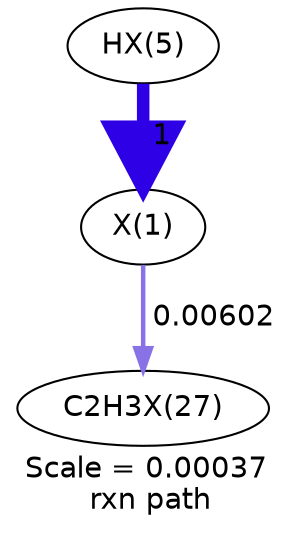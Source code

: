 digraph reaction_paths {
center=1;
s40 -> s39[fontname="Helvetica", style="setlinewidth(6)", arrowsize=3, color="0.7, 1.5, 0.9"
, label=" 1"];
s39 -> s41[fontname="Helvetica", style="setlinewidth(2.14)", arrowsize=1.07, color="0.7, 0.506, 0.9"
, label=" 0.00602"];
s39 [ fontname="Helvetica", label="X(1)"];
s40 [ fontname="Helvetica", label="HX(5)"];
s41 [ fontname="Helvetica", label="C2H3X(27)"];
 label = "Scale = 0.00037\l rxn path";
 fontname = "Helvetica";
}
